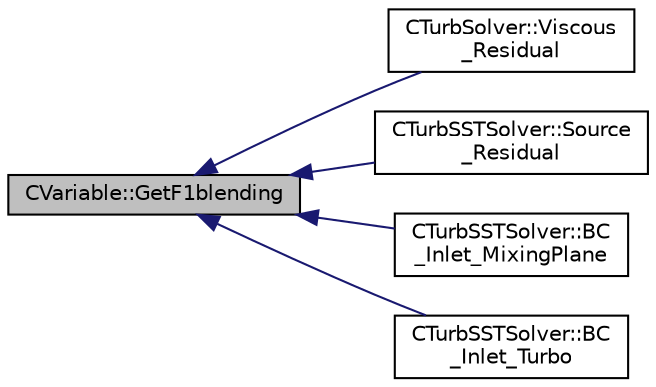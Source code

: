 digraph "CVariable::GetF1blending"
{
  edge [fontname="Helvetica",fontsize="10",labelfontname="Helvetica",labelfontsize="10"];
  node [fontname="Helvetica",fontsize="10",shape=record];
  rankdir="LR";
  Node910 [label="CVariable::GetF1blending",height=0.2,width=0.4,color="black", fillcolor="grey75", style="filled", fontcolor="black"];
  Node910 -> Node911 [dir="back",color="midnightblue",fontsize="10",style="solid",fontname="Helvetica"];
  Node911 [label="CTurbSolver::Viscous\l_Residual",height=0.2,width=0.4,color="black", fillcolor="white", style="filled",URL="$class_c_turb_solver.html#aa7a7c19bca5d22e9073cbd165f7a0c94",tooltip="Compute the viscous residuals for the turbulent equation. "];
  Node910 -> Node912 [dir="back",color="midnightblue",fontsize="10",style="solid",fontname="Helvetica"];
  Node912 [label="CTurbSSTSolver::Source\l_Residual",height=0.2,width=0.4,color="black", fillcolor="white", style="filled",URL="$class_c_turb_s_s_t_solver.html#ae5ada21c83db478d242a183e498f6cde",tooltip="Source term computation. "];
  Node910 -> Node913 [dir="back",color="midnightblue",fontsize="10",style="solid",fontname="Helvetica"];
  Node913 [label="CTurbSSTSolver::BC\l_Inlet_MixingPlane",height=0.2,width=0.4,color="black", fillcolor="white", style="filled",URL="$class_c_turb_s_s_t_solver.html#a76eebd24fcfc25255c3089f2b1a9acbd",tooltip="Impose the inlet boundary condition. "];
  Node910 -> Node914 [dir="back",color="midnightblue",fontsize="10",style="solid",fontname="Helvetica"];
  Node914 [label="CTurbSSTSolver::BC\l_Inlet_Turbo",height=0.2,width=0.4,color="black", fillcolor="white", style="filled",URL="$class_c_turb_s_s_t_solver.html#a8957c42841a00d3880fb5886e2f4de3c",tooltip="Impose the inlet boundary condition. "];
}
